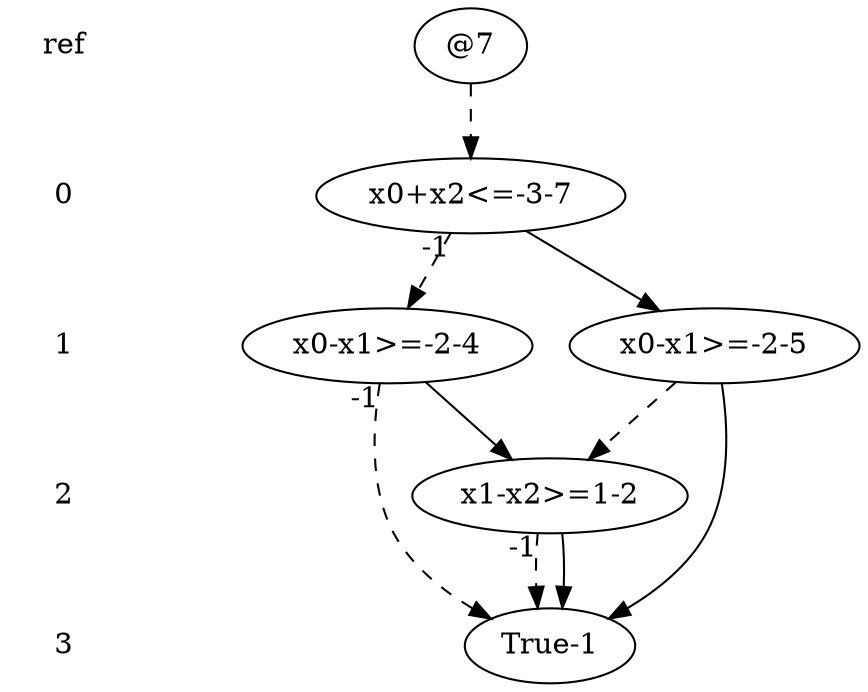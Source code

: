 
digraph {

    "L-1" -> "L0" [style="invis"];
    "L0" -> "L1" [style="invis"];
    "L1" -> "L2" [style="invis"];
    "L2" -> "L3" [style="invis"];
    2 -> 1 [style="dashed", taillabel="-1"];
    2 -> 1 [style="solid"];
    4 -> 1 [style="dashed", taillabel="-1"];
    4 -> 2 [style="solid"];
    5 -> 2 [style="dashed"];
    5 -> 1 [style="solid"];
    7 -> 4 [style="dashed", taillabel="-1"];
    7 -> 5 [style="solid"];
    "ref7" -> 7 [style="dashed"];

    subgraph {
        rank = same
        "L-1" [label="ref", shape="none"];
        "ref7" [label="@7"];
    }

    subgraph {
        rank = same
        "L0" [label="0", shape="none"];
        7 [label="x0+x2<=-3-7"];
    }

    subgraph {
        rank = same
        "L1" [label="1", shape="none"];
        4 [label="x0-x1>=-2-4"];
        5 [label="x0-x1>=-2-5"];
    }

    subgraph {
        rank = same
        "L2" [label="2", shape="none"];
        2 [label="x1-x2>=1-2"];
    }

    subgraph {
        rank = same
        "L3" [label="3", shape="none"];
        1 [label="True-1"];
    }

}

